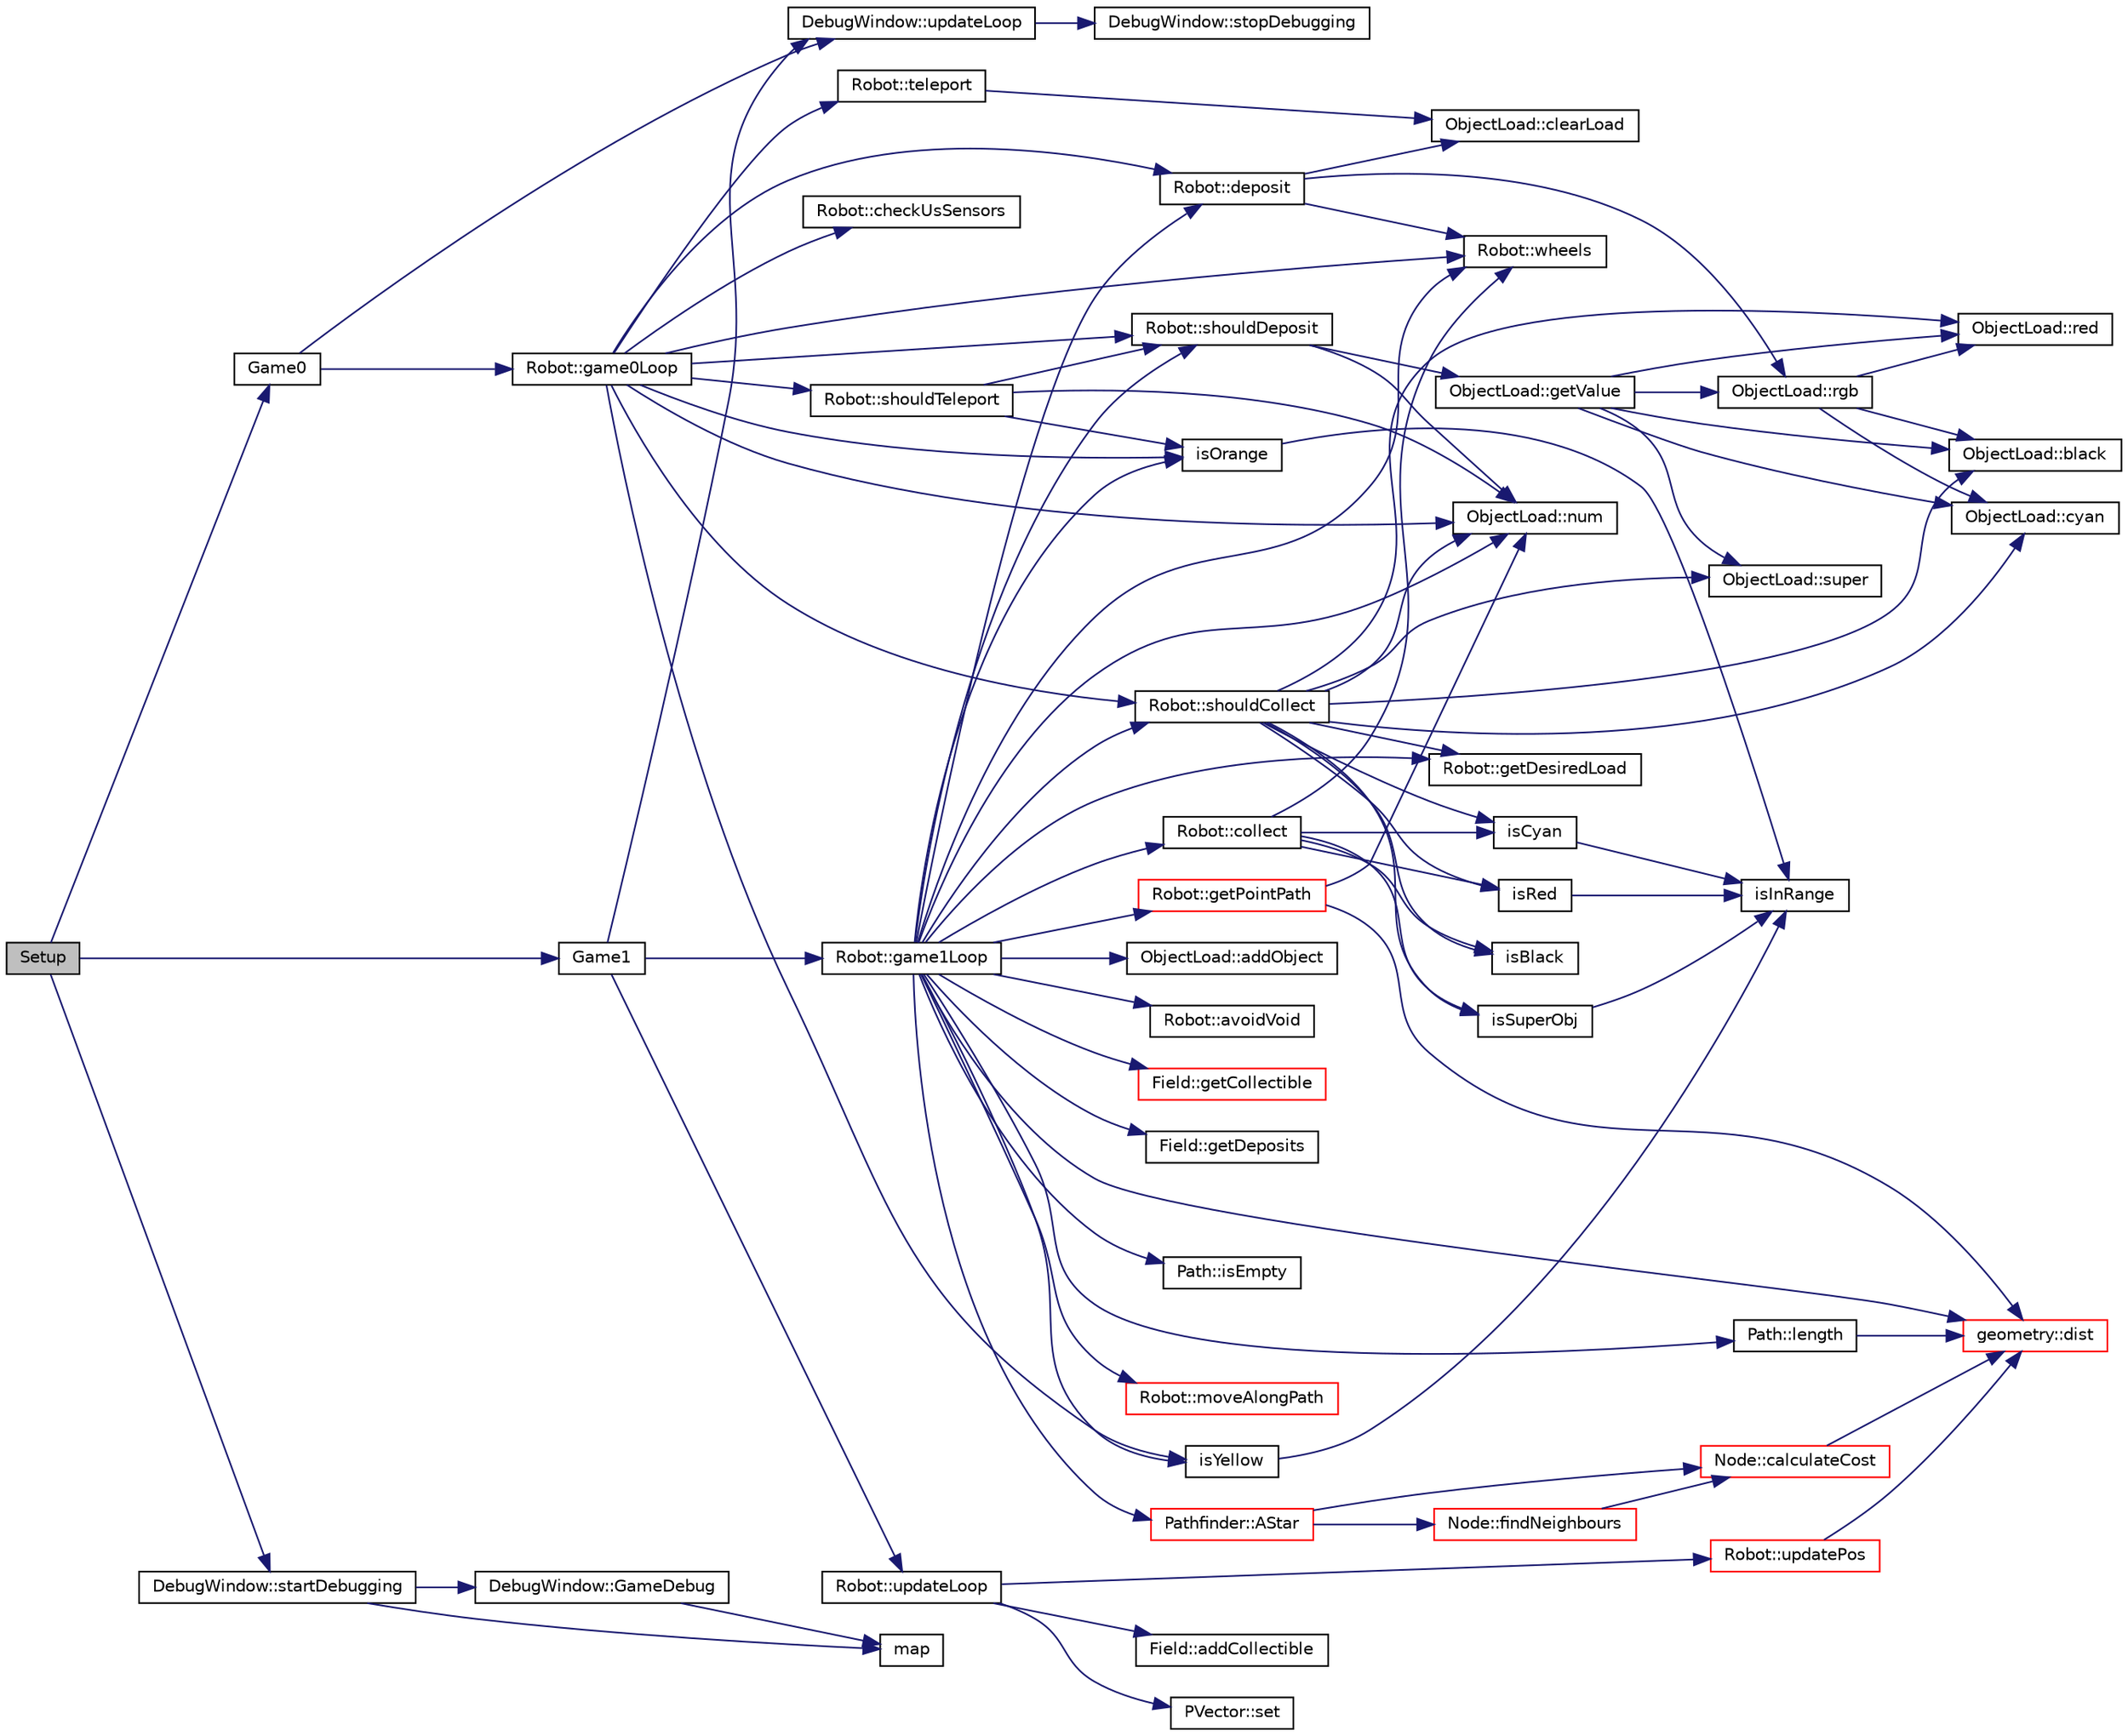 digraph "Setup"
{
 // LATEX_PDF_SIZE
  edge [fontname="Helvetica",fontsize="10",labelfontname="Helvetica",labelfontsize="10"];
  node [fontname="Helvetica",fontsize="10",shape=record];
  rankdir="LR";
  Node1 [label="Setup",height=0.2,width=0.4,color="black", fillcolor="grey75", style="filled", fontcolor="black",tooltip=" "];
  Node1 -> Node2 [color="midnightblue",fontsize="10",style="solid",fontname="Helvetica"];
  Node2 [label="Game0",height=0.2,width=0.4,color="black", fillcolor="white", style="filled",URL="$main_8cpp.html#afdc6c3ee2b294f6379cf7141aa6f839d",tooltip=" "];
  Node2 -> Node3 [color="midnightblue",fontsize="10",style="solid",fontname="Helvetica"];
  Node3 [label="Robot::game0Loop",height=0.2,width=0.4,color="black", fillcolor="white", style="filled",URL="$class_robot.html#a79fef2efeb1fc25fad40e2b0fa603652",tooltip="game loop for first map"];
  Node3 -> Node4 [color="midnightblue",fontsize="10",style="solid",fontname="Helvetica"];
  Node4 [label="Robot::checkUsSensors",height=0.2,width=0.4,color="black", fillcolor="white", style="filled",URL="$class_robot.html#ade9e381883860b0b81b6d2fd1e190e10",tooltip="checks if l, f or r is higher than the us-sensor values. returns a binary-encoded value"];
  Node3 -> Node5 [color="midnightblue",fontsize="10",style="solid",fontname="Helvetica"];
  Node5 [label="Robot::deposit",height=0.2,width=0.4,color="black", fillcolor="white", style="filled",URL="$class_robot.html#a106604404bd2727de0abdaf99c10c519",tooltip="deposits"];
  Node5 -> Node6 [color="midnightblue",fontsize="10",style="solid",fontname="Helvetica"];
  Node6 [label="ObjectLoad::clearLoad",height=0.2,width=0.4,color="black", fillcolor="white", style="filled",URL="$class_object_load.html#a95afea89ae89262ad8c01a6180bd27eb",tooltip=" "];
  Node5 -> Node7 [color="midnightblue",fontsize="10",style="solid",fontname="Helvetica"];
  Node7 [label="ObjectLoad::rgb",height=0.2,width=0.4,color="black", fillcolor="white", style="filled",URL="$class_object_load.html#a8f9d9674889ba7c9e49bcddee4d42017",tooltip=" "];
  Node7 -> Node8 [color="midnightblue",fontsize="10",style="solid",fontname="Helvetica"];
  Node8 [label="ObjectLoad::black",height=0.2,width=0.4,color="black", fillcolor="white", style="filled",URL="$class_object_load.html#ace19a0a3db1341917e23f89adaa651a6",tooltip=" "];
  Node7 -> Node9 [color="midnightblue",fontsize="10",style="solid",fontname="Helvetica"];
  Node9 [label="ObjectLoad::cyan",height=0.2,width=0.4,color="black", fillcolor="white", style="filled",URL="$class_object_load.html#ab40ec3ba11297aa9d5db01991fd55bac",tooltip=" "];
  Node7 -> Node10 [color="midnightblue",fontsize="10",style="solid",fontname="Helvetica"];
  Node10 [label="ObjectLoad::red",height=0.2,width=0.4,color="black", fillcolor="white", style="filled",URL="$class_object_load.html#a594a74d89f15e74b2e7d3e6bd5fc8721",tooltip=" "];
  Node5 -> Node11 [color="midnightblue",fontsize="10",style="solid",fontname="Helvetica"];
  Node11 [label="Robot::wheels",height=0.2,width=0.4,color="black", fillcolor="white", style="filled",URL="$class_robot.html#a56d2661cb822912575d2cd479d08779e",tooltip="controls the robots wheels"];
  Node3 -> Node12 [color="midnightblue",fontsize="10",style="solid",fontname="Helvetica"];
  Node12 [label="isOrange",height=0.2,width=0.4,color="black", fillcolor="white", style="filled",URL="$_color_recognition_8cpp.html#ab31008e7e603f3af9b06544f40b8553f",tooltip=" "];
  Node12 -> Node13 [color="midnightblue",fontsize="10",style="solid",fontname="Helvetica"];
  Node13 [label="isInRange",height=0.2,width=0.4,color="black", fillcolor="white", style="filled",URL="$_common_functions_8cpp.html#a215db5a1e084860b722927077d7ed55c",tooltip=" "];
  Node3 -> Node14 [color="midnightblue",fontsize="10",style="solid",fontname="Helvetica"];
  Node14 [label="isYellow",height=0.2,width=0.4,color="black", fillcolor="white", style="filled",URL="$_color_recognition_8cpp.html#ab786948d23021df1eb15cad46d081a64",tooltip=" "];
  Node14 -> Node13 [color="midnightblue",fontsize="10",style="solid",fontname="Helvetica"];
  Node3 -> Node15 [color="midnightblue",fontsize="10",style="solid",fontname="Helvetica"];
  Node15 [label="ObjectLoad::num",height=0.2,width=0.4,color="black", fillcolor="white", style="filled",URL="$class_object_load.html#ad3c7af6f005a96360d8680cf940bf539",tooltip=" "];
  Node3 -> Node16 [color="midnightblue",fontsize="10",style="solid",fontname="Helvetica"];
  Node16 [label="Robot::shouldCollect",height=0.2,width=0.4,color="black", fillcolor="white", style="filled",URL="$class_robot.html#adb8f5af6a3be057b17b9d73ebf6eabbb",tooltip="decides whether collecting a point is a good idea or not"];
  Node16 -> Node8 [color="midnightblue",fontsize="10",style="solid",fontname="Helvetica"];
  Node16 -> Node9 [color="midnightblue",fontsize="10",style="solid",fontname="Helvetica"];
  Node16 -> Node17 [color="midnightblue",fontsize="10",style="solid",fontname="Helvetica"];
  Node17 [label="Robot::getDesiredLoad",height=0.2,width=0.4,color="black", fillcolor="white", style="filled",URL="$class_robot.html#a70d33a38d8f422be16ef303063c07277",tooltip=" "];
  Node16 -> Node18 [color="midnightblue",fontsize="10",style="solid",fontname="Helvetica"];
  Node18 [label="isBlack",height=0.2,width=0.4,color="black", fillcolor="white", style="filled",URL="$_color_recognition_8cpp.html#afddf288619ae1066f933dc11363d097c",tooltip=" "];
  Node16 -> Node19 [color="midnightblue",fontsize="10",style="solid",fontname="Helvetica"];
  Node19 [label="isCyan",height=0.2,width=0.4,color="black", fillcolor="white", style="filled",URL="$_color_recognition_8cpp.html#a0de6cd34c3d09a619ddd9ba9e346ef10",tooltip=" "];
  Node19 -> Node13 [color="midnightblue",fontsize="10",style="solid",fontname="Helvetica"];
  Node16 -> Node20 [color="midnightblue",fontsize="10",style="solid",fontname="Helvetica"];
  Node20 [label="isRed",height=0.2,width=0.4,color="black", fillcolor="white", style="filled",URL="$_color_recognition_8cpp.html#a93131a6a448e02136b19cf788cbc795a",tooltip=" "];
  Node20 -> Node13 [color="midnightblue",fontsize="10",style="solid",fontname="Helvetica"];
  Node16 -> Node21 [color="midnightblue",fontsize="10",style="solid",fontname="Helvetica"];
  Node21 [label="isSuperObj",height=0.2,width=0.4,color="black", fillcolor="white", style="filled",URL="$_color_recognition_8cpp.html#a22aff79719df69d1e399682521bca3a3",tooltip=" "];
  Node21 -> Node13 [color="midnightblue",fontsize="10",style="solid",fontname="Helvetica"];
  Node16 -> Node15 [color="midnightblue",fontsize="10",style="solid",fontname="Helvetica"];
  Node16 -> Node10 [color="midnightblue",fontsize="10",style="solid",fontname="Helvetica"];
  Node16 -> Node22 [color="midnightblue",fontsize="10",style="solid",fontname="Helvetica"];
  Node22 [label="ObjectLoad::super",height=0.2,width=0.4,color="black", fillcolor="white", style="filled",URL="$class_object_load.html#a2e819001d38ab14261830c5dc56bbb98",tooltip=" "];
  Node3 -> Node23 [color="midnightblue",fontsize="10",style="solid",fontname="Helvetica"];
  Node23 [label="Robot::shouldDeposit",height=0.2,width=0.4,color="black", fillcolor="white", style="filled",URL="$class_robot.html#acb30cea7c6baee7977193845aeabe009",tooltip="decides whether depositing is a good idea or not"];
  Node23 -> Node24 [color="midnightblue",fontsize="10",style="solid",fontname="Helvetica"];
  Node24 [label="ObjectLoad::getValue",height=0.2,width=0.4,color="black", fillcolor="white", style="filled",URL="$class_object_load.html#a93aca9fdea2b8f94c7dcc9c4536d3525",tooltip=" "];
  Node24 -> Node8 [color="midnightblue",fontsize="10",style="solid",fontname="Helvetica"];
  Node24 -> Node9 [color="midnightblue",fontsize="10",style="solid",fontname="Helvetica"];
  Node24 -> Node10 [color="midnightblue",fontsize="10",style="solid",fontname="Helvetica"];
  Node24 -> Node7 [color="midnightblue",fontsize="10",style="solid",fontname="Helvetica"];
  Node24 -> Node22 [color="midnightblue",fontsize="10",style="solid",fontname="Helvetica"];
  Node23 -> Node15 [color="midnightblue",fontsize="10",style="solid",fontname="Helvetica"];
  Node3 -> Node25 [color="midnightblue",fontsize="10",style="solid",fontname="Helvetica"];
  Node25 [label="Robot::shouldTeleport",height=0.2,width=0.4,color="black", fillcolor="white", style="filled",URL="$class_robot.html#ac6da9c5a61f4ae0aa57314b027ed898e",tooltip="decides whether teleporting is a good idea or not"];
  Node25 -> Node12 [color="midnightblue",fontsize="10",style="solid",fontname="Helvetica"];
  Node25 -> Node15 [color="midnightblue",fontsize="10",style="solid",fontname="Helvetica"];
  Node25 -> Node23 [color="midnightblue",fontsize="10",style="solid",fontname="Helvetica"];
  Node3 -> Node26 [color="midnightblue",fontsize="10",style="solid",fontname="Helvetica"];
  Node26 [label="Robot::teleport",height=0.2,width=0.4,color="black", fillcolor="white", style="filled",URL="$class_robot.html#a8ad41d97cfa6b475f2910768840b9769",tooltip="teleports"];
  Node26 -> Node6 [color="midnightblue",fontsize="10",style="solid",fontname="Helvetica"];
  Node3 -> Node11 [color="midnightblue",fontsize="10",style="solid",fontname="Helvetica"];
  Node2 -> Node27 [color="midnightblue",fontsize="10",style="solid",fontname="Helvetica"];
  Node27 [label="DebugWindow::updateLoop",height=0.2,width=0.4,color="black", fillcolor="white", style="filled",URL="$class_debug_window.html#aae198a5f410927753916628790613d68",tooltip=" "];
  Node27 -> Node28 [color="midnightblue",fontsize="10",style="solid",fontname="Helvetica"];
  Node28 [label="DebugWindow::stopDebugging",height=0.2,width=0.4,color="black", fillcolor="white", style="filled",URL="$class_debug_window.html#aef0238cbba19a0a7726b9be8e30bb5a9",tooltip=" "];
  Node1 -> Node29 [color="midnightblue",fontsize="10",style="solid",fontname="Helvetica"];
  Node29 [label="Game1",height=0.2,width=0.4,color="black", fillcolor="white", style="filled",URL="$main_8cpp.html#a452d724e739bd277b7419320c36fc6aa",tooltip=" "];
  Node29 -> Node30 [color="midnightblue",fontsize="10",style="solid",fontname="Helvetica"];
  Node30 [label="Robot::game1Loop",height=0.2,width=0.4,color="black", fillcolor="white", style="filled",URL="$class_robot.html#ac9cf2352bb94bb2c623610c61027d2db",tooltip="game loop for second map"];
  Node30 -> Node31 [color="midnightblue",fontsize="10",style="solid",fontname="Helvetica"];
  Node31 [label="ObjectLoad::addObject",height=0.2,width=0.4,color="black", fillcolor="white", style="filled",URL="$class_object_load.html#a7a8d5cc5adf72a3c6835554a947a5d56",tooltip=" "];
  Node30 -> Node32 [color="midnightblue",fontsize="10",style="solid",fontname="Helvetica"];
  Node32 [label="Pathfinder::AStar",height=0.2,width=0.4,color="red", fillcolor="white", style="filled",URL="$class_pathfinder.html#a785a80cd9d469e70c298569e60ff39e1",tooltip=" "];
  Node32 -> Node33 [color="midnightblue",fontsize="10",style="solid",fontname="Helvetica"];
  Node33 [label="Node::calculateCost",height=0.2,width=0.4,color="red", fillcolor="white", style="filled",URL="$class_node.html#ac916db01c0cad26a3e16c29ac68516e8",tooltip=" "];
  Node33 -> Node34 [color="midnightblue",fontsize="10",style="solid",fontname="Helvetica"];
  Node34 [label="geometry::dist",height=0.2,width=0.4,color="red", fillcolor="white", style="filled",URL="$namespacegeometry.html#a9a1ebcb6a74b046020dcc91c40554a3a",tooltip=" "];
  Node32 -> Node41 [color="midnightblue",fontsize="10",style="solid",fontname="Helvetica"];
  Node41 [label="Node::findNeighbours",height=0.2,width=0.4,color="red", fillcolor="white", style="filled",URL="$class_node.html#a4af5b6953c9b717764557d118332f1cb",tooltip=" "];
  Node41 -> Node33 [color="midnightblue",fontsize="10",style="solid",fontname="Helvetica"];
  Node30 -> Node44 [color="midnightblue",fontsize="10",style="solid",fontname="Helvetica"];
  Node44 [label="Robot::avoidVoid",height=0.2,width=0.4,color="black", fillcolor="white", style="filled",URL="$class_robot.html#aa46bf5e2662924fc2c9d7e747e12cec9",tooltip="returns a turning direction if the robot is about to drive off map"];
  Node30 -> Node45 [color="midnightblue",fontsize="10",style="solid",fontname="Helvetica"];
  Node45 [label="Robot::collect",height=0.2,width=0.4,color="black", fillcolor="white", style="filled",URL="$class_robot.html#abee8d3e53a745c33bb33e91d7a8748a4",tooltip="collects a point"];
  Node45 -> Node18 [color="midnightblue",fontsize="10",style="solid",fontname="Helvetica"];
  Node45 -> Node19 [color="midnightblue",fontsize="10",style="solid",fontname="Helvetica"];
  Node45 -> Node20 [color="midnightblue",fontsize="10",style="solid",fontname="Helvetica"];
  Node45 -> Node21 [color="midnightblue",fontsize="10",style="solid",fontname="Helvetica"];
  Node45 -> Node11 [color="midnightblue",fontsize="10",style="solid",fontname="Helvetica"];
  Node30 -> Node5 [color="midnightblue",fontsize="10",style="solid",fontname="Helvetica"];
  Node30 -> Node34 [color="midnightblue",fontsize="10",style="solid",fontname="Helvetica"];
  Node30 -> Node46 [color="midnightblue",fontsize="10",style="solid",fontname="Helvetica"];
  Node46 [label="Field::getCollectible",height=0.2,width=0.4,color="red", fillcolor="white", style="filled",URL="$class_field.html#adc55f248e3fbe13202b7e1bb13537588",tooltip=" "];
  Node30 -> Node48 [color="midnightblue",fontsize="10",style="solid",fontname="Helvetica"];
  Node48 [label="Field::getDeposits",height=0.2,width=0.4,color="black", fillcolor="white", style="filled",URL="$class_field.html#a2e1fc59842bf2d0adc078a79f30efe17",tooltip="Getter method for deposits."];
  Node30 -> Node17 [color="midnightblue",fontsize="10",style="solid",fontname="Helvetica"];
  Node30 -> Node49 [color="midnightblue",fontsize="10",style="solid",fontname="Helvetica"];
  Node49 [label="Robot::getPointPath",height=0.2,width=0.4,color="red", fillcolor="white", style="filled",URL="$class_robot.html#ae20fb1cda5f32735ff19b6737bdf173a",tooltip=" "];
  Node49 -> Node34 [color="midnightblue",fontsize="10",style="solid",fontname="Helvetica"];
  Node49 -> Node15 [color="midnightblue",fontsize="10",style="solid",fontname="Helvetica"];
  Node30 -> Node51 [color="midnightblue",fontsize="10",style="solid",fontname="Helvetica"];
  Node51 [label="Path::isEmpty",height=0.2,width=0.4,color="black", fillcolor="white", style="filled",URL="$class_path.html#a623d057c8c795701f9d64b8478047f9a",tooltip="Checks whether the Path is empty."];
  Node30 -> Node12 [color="midnightblue",fontsize="10",style="solid",fontname="Helvetica"];
  Node30 -> Node14 [color="midnightblue",fontsize="10",style="solid",fontname="Helvetica"];
  Node30 -> Node52 [color="midnightblue",fontsize="10",style="solid",fontname="Helvetica"];
  Node52 [label="Path::length",height=0.2,width=0.4,color="black", fillcolor="white", style="filled",URL="$class_path.html#abb16e0278477c1663ea6b9d6df995e0d",tooltip=" "];
  Node52 -> Node34 [color="midnightblue",fontsize="10",style="solid",fontname="Helvetica"];
  Node30 -> Node53 [color="midnightblue",fontsize="10",style="solid",fontname="Helvetica"];
  Node53 [label="Robot::moveAlongPath",height=0.2,width=0.4,color="red", fillcolor="white", style="filled",URL="$class_robot.html#aa13bf89f0098d0a14d17818efdfc8cd2",tooltip=" "];
  Node30 -> Node15 [color="midnightblue",fontsize="10",style="solid",fontname="Helvetica"];
  Node30 -> Node16 [color="midnightblue",fontsize="10",style="solid",fontname="Helvetica"];
  Node30 -> Node23 [color="midnightblue",fontsize="10",style="solid",fontname="Helvetica"];
  Node30 -> Node11 [color="midnightblue",fontsize="10",style="solid",fontname="Helvetica"];
  Node29 -> Node65 [color="midnightblue",fontsize="10",style="solid",fontname="Helvetica"];
  Node65 [label="Robot::updateLoop",height=0.2,width=0.4,color="black", fillcolor="white", style="filled",URL="$class_robot.html#acff1fa64498b60568d7446e6710f64c6",tooltip=" "];
  Node65 -> Node66 [color="midnightblue",fontsize="10",style="solid",fontname="Helvetica"];
  Node66 [label="Field::addCollectible",height=0.2,width=0.4,color="black", fillcolor="white", style="filled",URL="$class_field.html#a25e4d60285038520a8420f92570ebd9a",tooltip=" "];
  Node65 -> Node60 [color="midnightblue",fontsize="10",style="solid",fontname="Helvetica"];
  Node60 [label="PVector::set",height=0.2,width=0.4,color="black", fillcolor="white", style="filled",URL="$class_p_vector.html#a9cc31db5ab8d080b0f44e2229ba34a7c",tooltip=" "];
  Node65 -> Node67 [color="midnightblue",fontsize="10",style="solid",fontname="Helvetica"];
  Node67 [label="Robot::updatePos",height=0.2,width=0.4,color="red", fillcolor="white", style="filled",URL="$class_robot.html#a5ad54de036deda2d9f2e151cab96a9bd",tooltip="updates the position of the robot mathematically and returns the change"];
  Node67 -> Node34 [color="midnightblue",fontsize="10",style="solid",fontname="Helvetica"];
  Node29 -> Node27 [color="midnightblue",fontsize="10",style="solid",fontname="Helvetica"];
  Node1 -> Node72 [color="midnightblue",fontsize="10",style="solid",fontname="Helvetica"];
  Node72 [label="DebugWindow::startDebugging",height=0.2,width=0.4,color="black", fillcolor="white", style="filled",URL="$class_debug_window.html#aec5d94da2b89975b4923b11a3bba08bc",tooltip=" "];
  Node72 -> Node73 [color="midnightblue",fontsize="10",style="solid",fontname="Helvetica"];
  Node73 [label="DebugWindow::GameDebug",height=0.2,width=0.4,color="black", fillcolor="white", style="filled",URL="$class_debug_window.html#aba17bf3c6ad43474042028ca63421c8e",tooltip=" "];
  Node73 -> Node74 [color="midnightblue",fontsize="10",style="solid",fontname="Helvetica"];
  Node74 [label="map",height=0.2,width=0.4,color="black", fillcolor="white", style="filled",URL="$_common_functions_8cpp.html#af1fdafb0217b317e8172d53abb255837",tooltip=" "];
  Node72 -> Node74 [color="midnightblue",fontsize="10",style="solid",fontname="Helvetica"];
}
